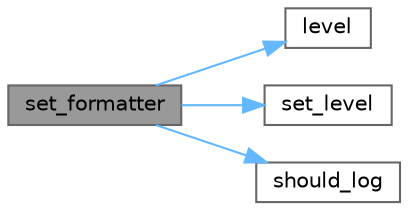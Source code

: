 digraph "set_formatter"
{
 // LATEX_PDF_SIZE
  bgcolor="transparent";
  edge [fontname=Helvetica,fontsize=10,labelfontname=Helvetica,labelfontsize=10];
  node [fontname=Helvetica,fontsize=10,shape=box,height=0.2,width=0.4];
  rankdir="LR";
  Node1 [id="Node000001",label="set_formatter",height=0.2,width=0.4,color="gray40", fillcolor="grey60", style="filled", fontcolor="black",tooltip=" "];
  Node1 -> Node2 [id="edge1_Node000001_Node000002",color="steelblue1",style="solid",tooltip=" "];
  Node2 [id="Node000002",label="level",height=0.2,width=0.4,color="grey40", fillcolor="white", style="filled",URL="$classspdlog_1_1sinks_1_1sink.html#abe26ed0ab5a746f64453de6477b32479",tooltip=" "];
  Node1 -> Node3 [id="edge2_Node000001_Node000003",color="steelblue1",style="solid",tooltip=" "];
  Node3 [id="Node000003",label="set_level",height=0.2,width=0.4,color="grey40", fillcolor="white", style="filled",URL="$classspdlog_1_1sinks_1_1sink.html#a2b86abe856316546dfa0c1f676ee88be",tooltip=" "];
  Node1 -> Node4 [id="edge3_Node000001_Node000004",color="steelblue1",style="solid",tooltip=" "];
  Node4 [id="Node000004",label="should_log",height=0.2,width=0.4,color="grey40", fillcolor="white", style="filled",URL="$classspdlog_1_1sinks_1_1sink.html#a60ca95bf1c42999b200c46021a464410",tooltip=" "];
}
